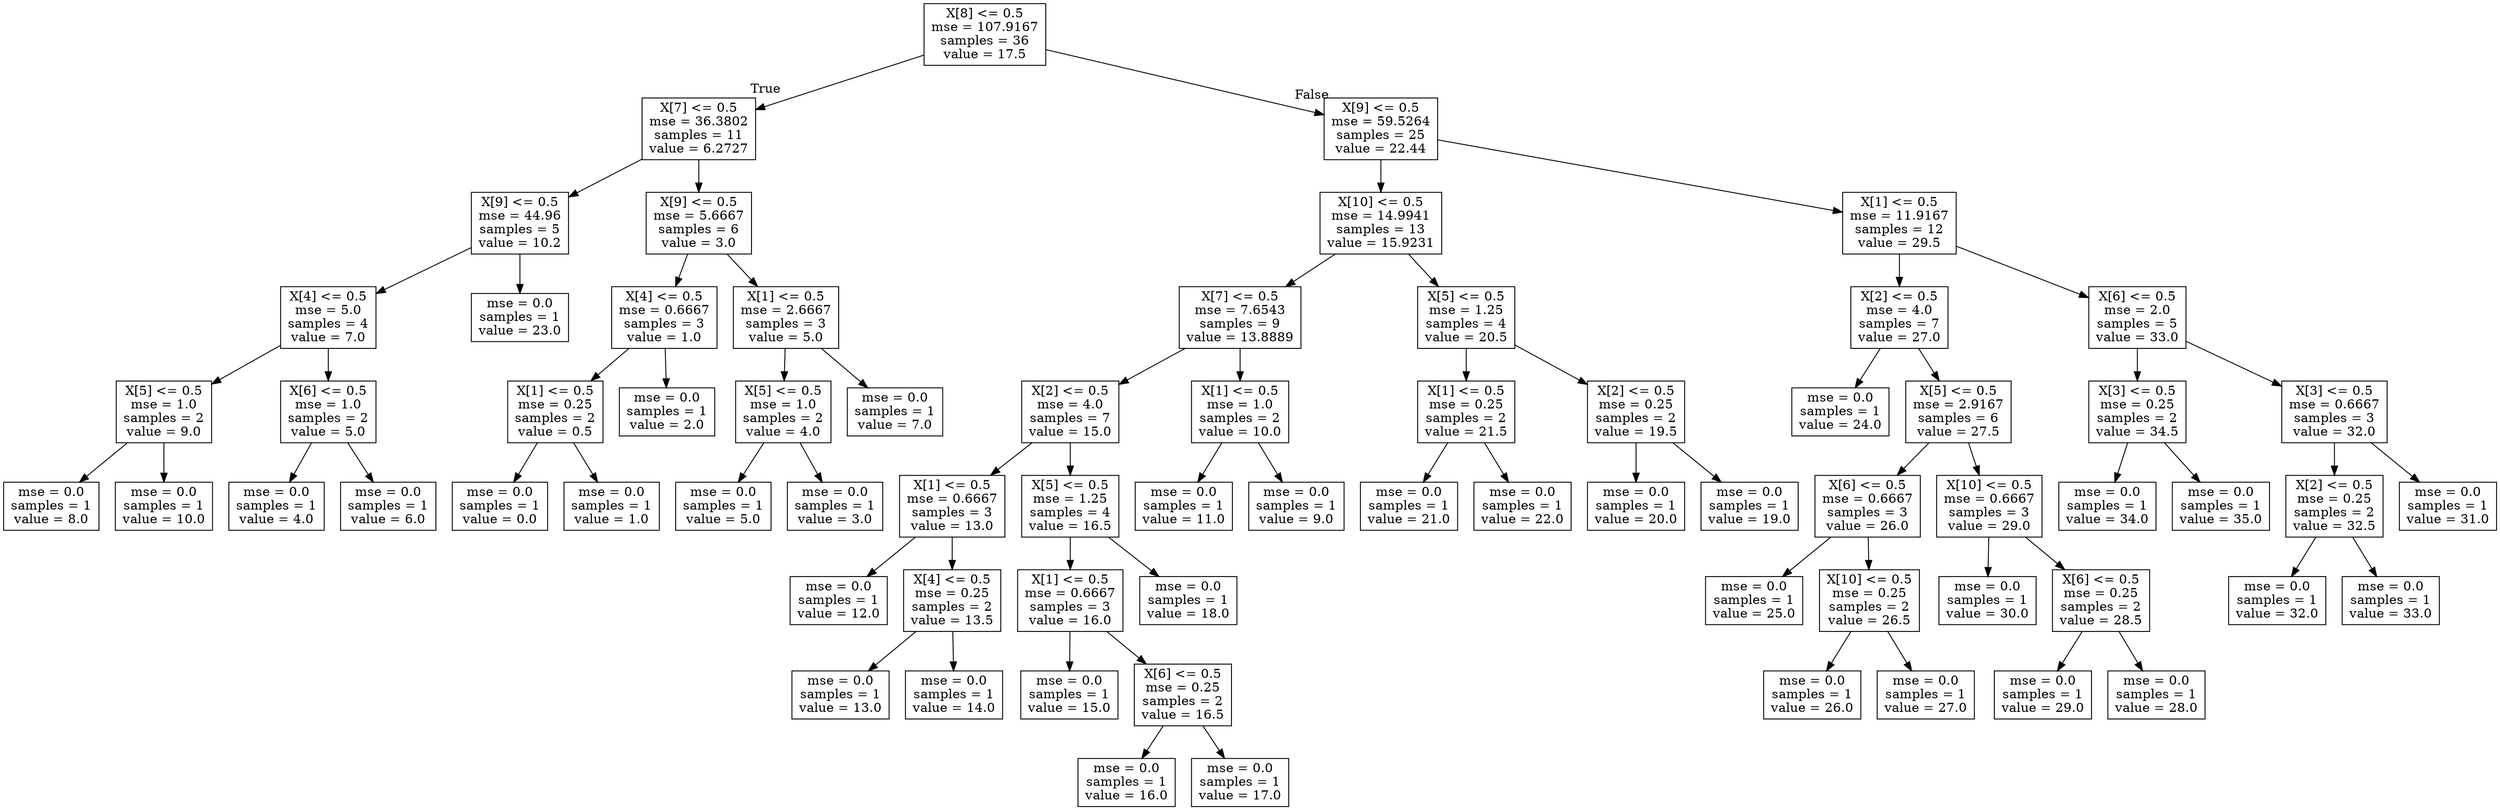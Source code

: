 digraph Tree {
node [shape=box] ;
0 [label="X[8] <= 0.5\nmse = 107.9167\nsamples = 36\nvalue = 17.5"] ;
1 [label="X[7] <= 0.5\nmse = 36.3802\nsamples = 11\nvalue = 6.2727"] ;
0 -> 1 [labeldistance=2.5, labelangle=45, headlabel="True"] ;
2 [label="X[9] <= 0.5\nmse = 44.96\nsamples = 5\nvalue = 10.2"] ;
1 -> 2 ;
3 [label="X[4] <= 0.5\nmse = 5.0\nsamples = 4\nvalue = 7.0"] ;
2 -> 3 ;
4 [label="X[5] <= 0.5\nmse = 1.0\nsamples = 2\nvalue = 9.0"] ;
3 -> 4 ;
5 [label="mse = 0.0\nsamples = 1\nvalue = 8.0"] ;
4 -> 5 ;
6 [label="mse = 0.0\nsamples = 1\nvalue = 10.0"] ;
4 -> 6 ;
7 [label="X[6] <= 0.5\nmse = 1.0\nsamples = 2\nvalue = 5.0"] ;
3 -> 7 ;
8 [label="mse = 0.0\nsamples = 1\nvalue = 4.0"] ;
7 -> 8 ;
9 [label="mse = 0.0\nsamples = 1\nvalue = 6.0"] ;
7 -> 9 ;
10 [label="mse = 0.0\nsamples = 1\nvalue = 23.0"] ;
2 -> 10 ;
11 [label="X[9] <= 0.5\nmse = 5.6667\nsamples = 6\nvalue = 3.0"] ;
1 -> 11 ;
12 [label="X[4] <= 0.5\nmse = 0.6667\nsamples = 3\nvalue = 1.0"] ;
11 -> 12 ;
13 [label="X[1] <= 0.5\nmse = 0.25\nsamples = 2\nvalue = 0.5"] ;
12 -> 13 ;
14 [label="mse = 0.0\nsamples = 1\nvalue = 0.0"] ;
13 -> 14 ;
15 [label="mse = 0.0\nsamples = 1\nvalue = 1.0"] ;
13 -> 15 ;
16 [label="mse = 0.0\nsamples = 1\nvalue = 2.0"] ;
12 -> 16 ;
17 [label="X[1] <= 0.5\nmse = 2.6667\nsamples = 3\nvalue = 5.0"] ;
11 -> 17 ;
18 [label="X[5] <= 0.5\nmse = 1.0\nsamples = 2\nvalue = 4.0"] ;
17 -> 18 ;
19 [label="mse = 0.0\nsamples = 1\nvalue = 5.0"] ;
18 -> 19 ;
20 [label="mse = 0.0\nsamples = 1\nvalue = 3.0"] ;
18 -> 20 ;
21 [label="mse = 0.0\nsamples = 1\nvalue = 7.0"] ;
17 -> 21 ;
22 [label="X[9] <= 0.5\nmse = 59.5264\nsamples = 25\nvalue = 22.44"] ;
0 -> 22 [labeldistance=2.5, labelangle=-45, headlabel="False"] ;
23 [label="X[10] <= 0.5\nmse = 14.9941\nsamples = 13\nvalue = 15.9231"] ;
22 -> 23 ;
24 [label="X[7] <= 0.5\nmse = 7.6543\nsamples = 9\nvalue = 13.8889"] ;
23 -> 24 ;
25 [label="X[2] <= 0.5\nmse = 4.0\nsamples = 7\nvalue = 15.0"] ;
24 -> 25 ;
26 [label="X[1] <= 0.5\nmse = 0.6667\nsamples = 3\nvalue = 13.0"] ;
25 -> 26 ;
27 [label="mse = 0.0\nsamples = 1\nvalue = 12.0"] ;
26 -> 27 ;
28 [label="X[4] <= 0.5\nmse = 0.25\nsamples = 2\nvalue = 13.5"] ;
26 -> 28 ;
29 [label="mse = 0.0\nsamples = 1\nvalue = 13.0"] ;
28 -> 29 ;
30 [label="mse = 0.0\nsamples = 1\nvalue = 14.0"] ;
28 -> 30 ;
31 [label="X[5] <= 0.5\nmse = 1.25\nsamples = 4\nvalue = 16.5"] ;
25 -> 31 ;
32 [label="X[1] <= 0.5\nmse = 0.6667\nsamples = 3\nvalue = 16.0"] ;
31 -> 32 ;
33 [label="mse = 0.0\nsamples = 1\nvalue = 15.0"] ;
32 -> 33 ;
34 [label="X[6] <= 0.5\nmse = 0.25\nsamples = 2\nvalue = 16.5"] ;
32 -> 34 ;
35 [label="mse = 0.0\nsamples = 1\nvalue = 16.0"] ;
34 -> 35 ;
36 [label="mse = 0.0\nsamples = 1\nvalue = 17.0"] ;
34 -> 36 ;
37 [label="mse = 0.0\nsamples = 1\nvalue = 18.0"] ;
31 -> 37 ;
38 [label="X[1] <= 0.5\nmse = 1.0\nsamples = 2\nvalue = 10.0"] ;
24 -> 38 ;
39 [label="mse = 0.0\nsamples = 1\nvalue = 11.0"] ;
38 -> 39 ;
40 [label="mse = 0.0\nsamples = 1\nvalue = 9.0"] ;
38 -> 40 ;
41 [label="X[5] <= 0.5\nmse = 1.25\nsamples = 4\nvalue = 20.5"] ;
23 -> 41 ;
42 [label="X[1] <= 0.5\nmse = 0.25\nsamples = 2\nvalue = 21.5"] ;
41 -> 42 ;
43 [label="mse = 0.0\nsamples = 1\nvalue = 21.0"] ;
42 -> 43 ;
44 [label="mse = 0.0\nsamples = 1\nvalue = 22.0"] ;
42 -> 44 ;
45 [label="X[2] <= 0.5\nmse = 0.25\nsamples = 2\nvalue = 19.5"] ;
41 -> 45 ;
46 [label="mse = 0.0\nsamples = 1\nvalue = 20.0"] ;
45 -> 46 ;
47 [label="mse = 0.0\nsamples = 1\nvalue = 19.0"] ;
45 -> 47 ;
48 [label="X[1] <= 0.5\nmse = 11.9167\nsamples = 12\nvalue = 29.5"] ;
22 -> 48 ;
49 [label="X[2] <= 0.5\nmse = 4.0\nsamples = 7\nvalue = 27.0"] ;
48 -> 49 ;
50 [label="mse = 0.0\nsamples = 1\nvalue = 24.0"] ;
49 -> 50 ;
51 [label="X[5] <= 0.5\nmse = 2.9167\nsamples = 6\nvalue = 27.5"] ;
49 -> 51 ;
52 [label="X[6] <= 0.5\nmse = 0.6667\nsamples = 3\nvalue = 26.0"] ;
51 -> 52 ;
53 [label="mse = 0.0\nsamples = 1\nvalue = 25.0"] ;
52 -> 53 ;
54 [label="X[10] <= 0.5\nmse = 0.25\nsamples = 2\nvalue = 26.5"] ;
52 -> 54 ;
55 [label="mse = 0.0\nsamples = 1\nvalue = 26.0"] ;
54 -> 55 ;
56 [label="mse = 0.0\nsamples = 1\nvalue = 27.0"] ;
54 -> 56 ;
57 [label="X[10] <= 0.5\nmse = 0.6667\nsamples = 3\nvalue = 29.0"] ;
51 -> 57 ;
58 [label="mse = 0.0\nsamples = 1\nvalue = 30.0"] ;
57 -> 58 ;
59 [label="X[6] <= 0.5\nmse = 0.25\nsamples = 2\nvalue = 28.5"] ;
57 -> 59 ;
60 [label="mse = 0.0\nsamples = 1\nvalue = 29.0"] ;
59 -> 60 ;
61 [label="mse = 0.0\nsamples = 1\nvalue = 28.0"] ;
59 -> 61 ;
62 [label="X[6] <= 0.5\nmse = 2.0\nsamples = 5\nvalue = 33.0"] ;
48 -> 62 ;
63 [label="X[3] <= 0.5\nmse = 0.25\nsamples = 2\nvalue = 34.5"] ;
62 -> 63 ;
64 [label="mse = 0.0\nsamples = 1\nvalue = 34.0"] ;
63 -> 64 ;
65 [label="mse = 0.0\nsamples = 1\nvalue = 35.0"] ;
63 -> 65 ;
66 [label="X[3] <= 0.5\nmse = 0.6667\nsamples = 3\nvalue = 32.0"] ;
62 -> 66 ;
67 [label="X[2] <= 0.5\nmse = 0.25\nsamples = 2\nvalue = 32.5"] ;
66 -> 67 ;
68 [label="mse = 0.0\nsamples = 1\nvalue = 32.0"] ;
67 -> 68 ;
69 [label="mse = 0.0\nsamples = 1\nvalue = 33.0"] ;
67 -> 69 ;
70 [label="mse = 0.0\nsamples = 1\nvalue = 31.0"] ;
66 -> 70 ;
}